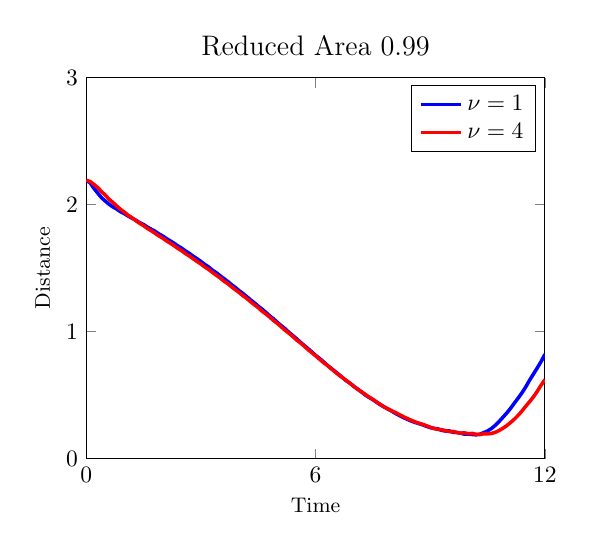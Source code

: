 \begin{tikzpicture}[scale=0.85]

\begin{axis}[
  xmin = 0,
  xmax = 12, 
  ymin = 0,
  ymax = 3,
  xtick = {0,6,12,18,24},
  xticklabels = {$0$,$6$,$12$,$18$,$24$},
  ytick = {0,1,2,3},
  yticklabels = {$0$,$1$,$2$,$3$},
  xlabel = {Time},
  ylabel = {Distance},
  label style = {font=\small},
  legend entries = {$\nu=1$,$\nu=4$},
  title = {\large{Reduced Area 0.99}}
  ]

\addplot [mark=none,blue,line width=1.5] table{
0.0e+00 2.191e+00
1.0e-01 2.172e+00
2.0e-01 2.129e+00
3.0e-01 2.091e+00
4.0e-01 2.054e+00
5.0e-01 2.028e+00
6.0e-01 2.002e+00
7.0e-01 1.981e+00
8.0e-01 1.964e+00
9.0e-01 1.943e+00
1.0e+00 1.928e+00
1.1e+00 1.909e+00
1.2e+00 1.892e+00
1.3e+00 1.877e+00
1.4e+00 1.857e+00
1.5e+00 1.843e+00
1.6e+00 1.823e+00
1.7e+00 1.806e+00
1.8e+00 1.79e+00
1.9e+00 1.769e+00
2.0e+00 1.753e+00
2.1e+00 1.732e+00
2.2e+00 1.714e+00
2.3e+00 1.695e+00
2.4e+00 1.674e+00
2.5e+00 1.656e+00
2.6e+00 1.634e+00
2.7e+00 1.615e+00
2.8e+00 1.593e+00
2.9e+00 1.573e+00
3.0e+00 1.552e+00
3.1e+00 1.529e+00
3.2e+00 1.509e+00
3.3e+00 1.484e+00
3.4e+00 1.464e+00
3.5e+00 1.44e+00
3.6e+00 1.418e+00
3.7e+00 1.395e+00
3.8e+00 1.37e+00
3.9e+00 1.348e+00
4.0e+00 1.322e+00
4.1e+00 1.3e+00
4.2e+00 1.275e+00
4.3e+00 1.25e+00
4.4e+00 1.226e+00
4.5e+00 1.2e+00
4.6e+00 1.177e+00
4.7e+00 1.151e+00
4.8e+00 1.124e+00
4.9e+00 1.1e+00
5.0e+00 1.073e+00
5.1e+00 1.047e+00
5.2e+00 1.023e+00
5.3e+00 9.95e-01
5.4e+00 9.699e-01
5.5e+00 9.445e-01
5.6e+00 9.17e-01
5.7e+00 8.914e-01
5.8e+00 8.665e-01
5.9e+00 8.402e-01
6.0e+00 8.129e-01
6.1e+00 7.899e-01
6.2e+00 7.64e-01
6.3e+00 7.369e-01
6.4e+00 7.119e-01
6.5e+00 6.89e-01
6.6e+00 6.644e-01
6.7e+00 6.389e-01
6.8e+00 6.141e-01
6.9e+00 5.936e-01
7.0e+00 5.696e-01
7.1e+00 5.479e-01
7.2e+00 5.249e-01
7.3e+00 5.017e-01
7.4e+00 4.816e-01
7.5e+00 4.643e-01
7.6e+00 4.43e-01
7.7e+00 4.232e-01
7.8e+00 4.053e-01
7.9e+00 3.892e-01
8.0e+00 3.723e-01
8.1e+00 3.545e-01
8.2e+00 3.381e-01
8.3e+00 3.23e-01
8.4e+00 3.091e-01
8.5e+00 2.964e-01
8.6e+00 2.851e-01
8.7e+00 2.757e-01
8.8e+00 2.663e-01
8.9e+00 2.541e-01
9.0e+00 2.442e-01
9.1e+00 2.378e-01
9.2e+00 2.341e-01
9.3e+00 2.225e-01
9.4e+00 2.171e-01
9.5e+00 2.178e-01
9.6e+00 2.076e-01
9.7e+00 2.057e-01
9.8e+00 1.995e-01
9.9e+00 1.923e-01
1.0e+01 1.934e-01
1.01e+01 1.899e-01
1.02e+01 1.871e-01
1.03e+01 1.922e-01
1.04e+01 2.044e-01
1.05e+01 2.175e-01
1.06e+01 2.365e-01
1.07e+01 2.615e-01
1.08e+01 2.916e-01
1.09e+01 3.25e-01
1.1e+01 3.581e-01
1.11e+01 3.951e-01
1.12e+01 4.366e-01
1.13e+01 4.763e-01
1.14e+01 5.18e-01
1.15e+01 5.654e-01
1.16e+01 6.174e-01
1.17e+01 6.658e-01
1.18e+01 7.137e-01
1.19e+01 7.639e-01
1.2e+01 8.21e-01
};

\addplot [mark=none,red,line width=1.5] table{
0.0e+00 2.191e+00
1.0e-01 2.182e+00
2.0e-01 2.159e+00
3.0e-01 2.134e+00
4.0e-01 2.102e+00
5.0e-01 2.074e+00
6.0e-01 2.042e+00
7.0e-01 2.016e+00
8.0e-01 1.988e+00
9.0e-01 1.962e+00
1.0e+00 1.94e+00
1.1e+00 1.915e+00
1.2e+00 1.896e+00
1.3e+00 1.873e+00
1.4e+00 1.852e+00
1.5e+00 1.834e+00
1.6e+00 1.812e+00
1.7e+00 1.794e+00
1.8e+00 1.774e+00
1.9e+00 1.753e+00
2.0e+00 1.736e+00
2.1e+00 1.714e+00
2.2e+00 1.696e+00
2.3e+00 1.676e+00
2.4e+00 1.654e+00
2.5e+00 1.636e+00
2.6e+00 1.613e+00
2.7e+00 1.595e+00
2.8e+00 1.573e+00
2.9e+00 1.552e+00
3.0e+00 1.532e+00
3.1e+00 1.509e+00
3.2e+00 1.49e+00
3.3e+00 1.466e+00
3.4e+00 1.444e+00
3.5e+00 1.423e+00
3.6e+00 1.398e+00
3.7e+00 1.378e+00
3.8e+00 1.353e+00
3.9e+00 1.33e+00
4.0e+00 1.308e+00
4.1e+00 1.282e+00
4.2e+00 1.261e+00
4.3e+00 1.235e+00
4.4e+00 1.211e+00
4.5e+00 1.188e+00
4.6e+00 1.161e+00
4.7e+00 1.139e+00
4.8e+00 1.114e+00
4.9e+00 1.087e+00
5.0e+00 1.064e+00
5.1e+00 1.038e+00
5.2e+00 1.011e+00
5.3e+00 9.88e-01
5.4e+00 9.622e-01
5.5e+00 9.347e-01
5.6e+00 9.119e-01
5.7e+00 8.865e-01
5.8e+00 8.583e-01
5.9e+00 8.347e-01
6.0e+00 8.097e-01
6.1e+00 7.838e-01
6.2e+00 7.576e-01
6.3e+00 7.36e-01
6.4e+00 7.104e-01
6.5e+00 6.852e-01
6.6e+00 6.599e-01
6.7e+00 6.391e-01
6.8e+00 6.15e-01
6.9e+00 5.934e-01
7.0e+00 5.682e-01
7.1e+00 5.457e-01
7.2e+00 5.266e-01
7.3e+00 5.055e-01
7.4e+00 4.845e-01
7.5e+00 4.663e-01
7.6e+00 4.455e-01
7.7e+00 4.251e-01
7.8e+00 4.068e-01
7.9e+00 3.903e-01
8.0e+00 3.753e-01
8.1e+00 3.614e-01
8.2e+00 3.453e-01
8.3e+00 3.298e-01
8.4e+00 3.155e-01
8.5e+00 3.022e-01
8.6e+00 2.9e-01
8.7e+00 2.792e-01
8.8e+00 2.7e-01
8.9e+00 2.59e-01
9.0e+00 2.471e-01
9.1e+00 2.37e-01
9.2e+00 2.299e-01
9.3e+00 2.274e-01
9.4e+00 2.198e-01
9.5e+00 2.129e-01
9.6e+00 2.134e-01
9.7e+00 2.043e-01
9.8e+00 2.01e-01
9.9e+00 2.029e-01
1.0e+01 1.959e-01
1.01e+01 1.985e-01
1.02e+01 1.916e-01
1.03e+01 1.896e-01
1.04e+01 1.955e-01
1.05e+01 1.947e-01
1.06e+01 1.976e-01
1.07e+01 2.068e-01
1.08e+01 2.209e-01
1.09e+01 2.388e-01
1.1e+01 2.594e-01
1.11e+01 2.835e-01
1.12e+01 3.104e-01
1.13e+01 3.406e-01
1.14e+01 3.746e-01
1.15e+01 4.128e-01
1.16e+01 4.482e-01
1.17e+01 4.864e-01
1.18e+01 5.297e-01
1.19e+01 5.782e-01
1.2e+01 6.218e-01
};

\end{axis}

%\draw[gray,thin] (0,0) grid +(3,4);

\end{tikzpicture}

